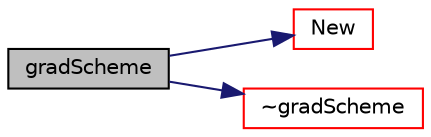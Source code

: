 digraph "gradScheme"
{
  bgcolor="transparent";
  edge [fontname="Helvetica",fontsize="10",labelfontname="Helvetica",labelfontsize="10"];
  node [fontname="Helvetica",fontsize="10",shape=record];
  rankdir="LR";
  Node0 [label="gradScheme",height=0.2,width=0.4,color="black", fillcolor="grey75", style="filled", fontcolor="black"];
  Node0 -> Node1 [color="midnightblue",fontsize="10",style="solid",fontname="Helvetica"];
  Node1 [label="New",height=0.2,width=0.4,color="red",URL="$a23361.html#afc37a52dd28d032d31cc89576f8122f2",tooltip="Return a pointer to a new gradScheme created on freestore. "];
  Node0 -> Node51 [color="midnightblue",fontsize="10",style="solid",fontname="Helvetica"];
  Node51 [label="~gradScheme",height=0.2,width=0.4,color="red",URL="$a23361.html#a176eec5904b7e15d4e6cc9d05ac632a2",tooltip="Destructor. "];
}
